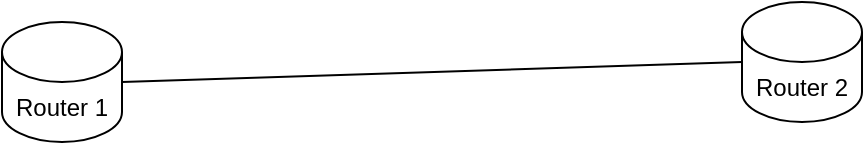 <mxfile version="16.0.0" type="onedrive"><diagram id="siwYEWyGGs1HDwPlcwEK" name="Page-1"><mxGraphModel dx="994" dy="572" grid="1" gridSize="10" guides="1" tooltips="1" connect="1" arrows="1" fold="1" page="1" pageScale="1" pageWidth="827" pageHeight="1169" math="0" shadow="0"><root><mxCell id="0"/><mxCell id="1" parent="0"/><mxCell id="57vsz3rofrJNIHzfFCIL-1" value="" style="endArrow=none;html=1;rounded=0;" edge="1" parent="1"><mxGeometry width="50" height="50" relative="1" as="geometry"><mxPoint x="190" y="300" as="sourcePoint"/><mxPoint x="500" y="290" as="targetPoint"/></mxGeometry></mxCell><mxCell id="57vsz3rofrJNIHzfFCIL-2" value="Router 1" style="shape=cylinder3;whiteSpace=wrap;html=1;boundedLbl=1;backgroundOutline=1;size=15;" vertex="1" parent="1"><mxGeometry x="130" y="270" width="60" height="60" as="geometry"/></mxCell><mxCell id="57vsz3rofrJNIHzfFCIL-3" value="Router 2" style="shape=cylinder3;whiteSpace=wrap;html=1;boundedLbl=1;backgroundOutline=1;size=15;" vertex="1" parent="1"><mxGeometry x="500" y="260" width="60" height="60" as="geometry"/></mxCell></root></mxGraphModel></diagram></mxfile>